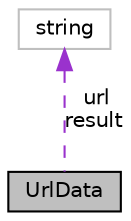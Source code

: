 digraph "UrlData"
{
  edge [fontname="Helvetica",fontsize="10",labelfontname="Helvetica",labelfontsize="10"];
  node [fontname="Helvetica",fontsize="10",shape=record];
  Node1 [label="UrlData",height=0.2,width=0.4,color="black", fillcolor="grey75", style="filled", fontcolor="black"];
  Node2 -> Node1 [dir="back",color="darkorchid3",fontsize="10",style="dashed",label=" url\nresult" ,fontname="Helvetica"];
  Node2 [label="string",height=0.2,width=0.4,color="grey75", fillcolor="white", style="filled"];
}

